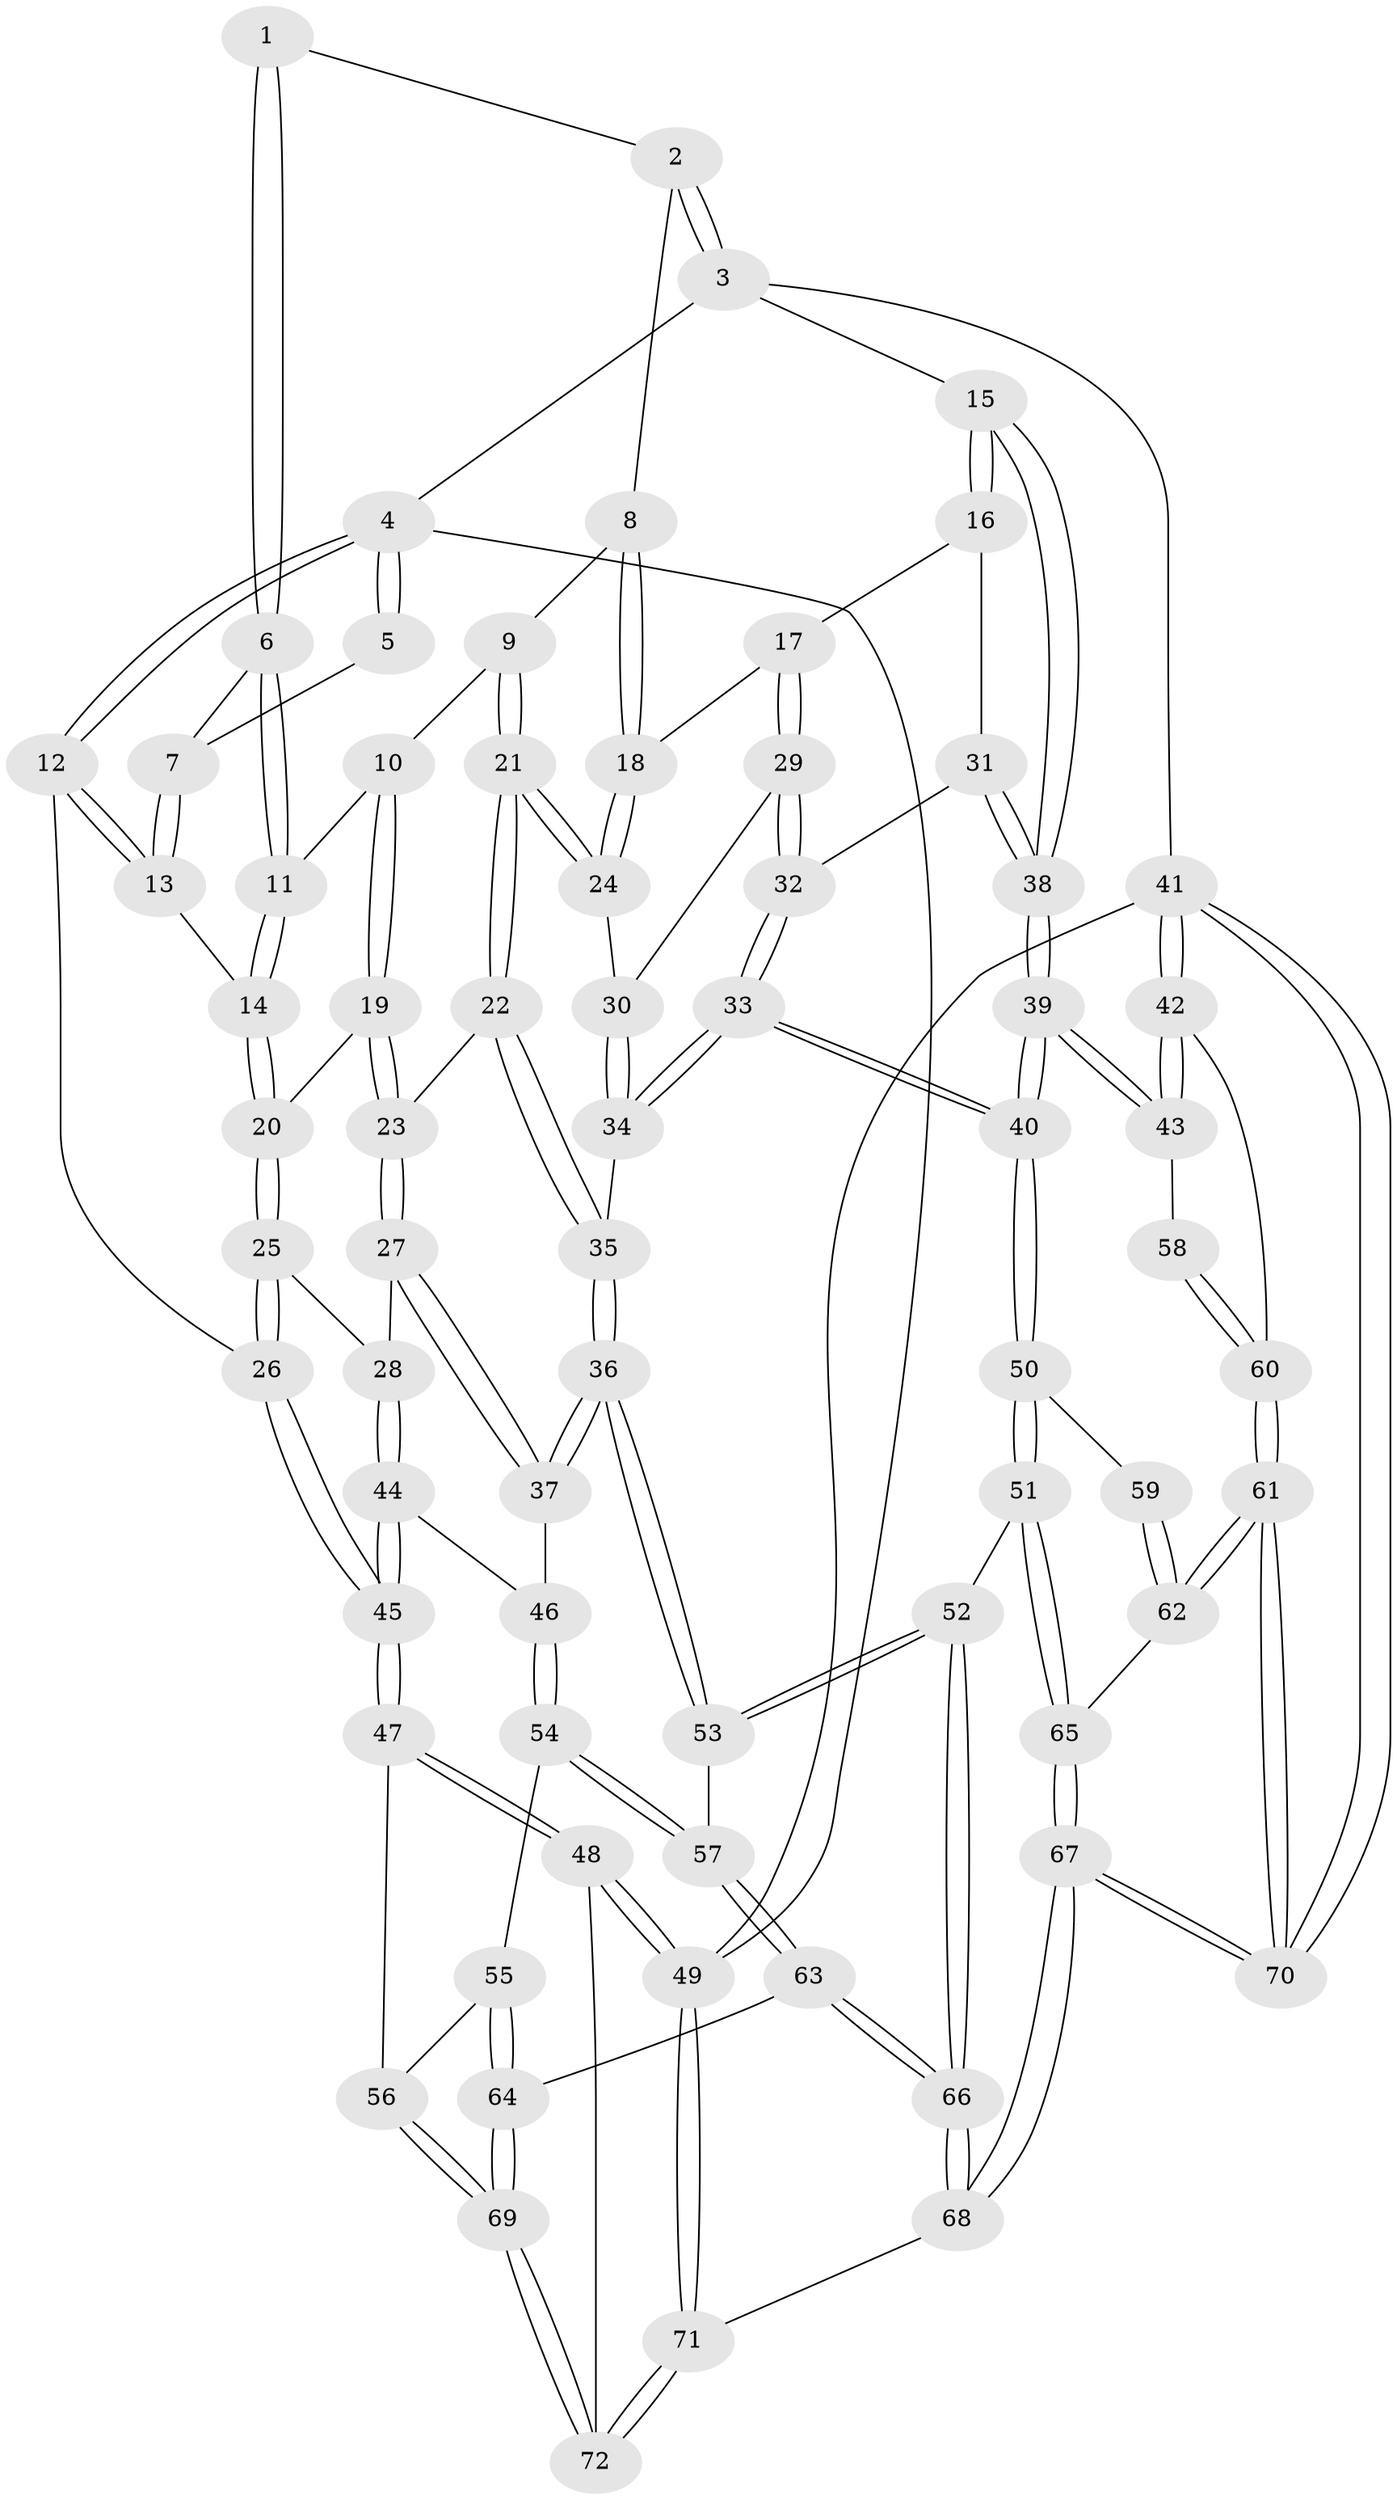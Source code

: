 // Generated by graph-tools (version 1.1) at 2025/27/03/09/25 03:27:03]
// undirected, 72 vertices, 177 edges
graph export_dot {
graph [start="1"]
  node [color=gray90,style=filled];
  1 [pos="+0.46812556676390993+0"];
  2 [pos="+0.5570343859983591+0"];
  3 [pos="+1+0"];
  4 [pos="+0+0"];
  5 [pos="+0.22291423801454652+0"];
  6 [pos="+0.3972969956222909+0.07302829588945049"];
  7 [pos="+0.22091563251043084+0"];
  8 [pos="+0.5558614916448162+0.09480521667831546"];
  9 [pos="+0.4815254065832594+0.14162188890554153"];
  10 [pos="+0.465064864901669+0.1393489157124135"];
  11 [pos="+0.3998539972718086+0.10414517380042722"];
  12 [pos="+0+0.25281241910357033"];
  13 [pos="+0.21788724245088248+0"];
  14 [pos="+0.24985496204699603+0.14462662212921032"];
  15 [pos="+1+0"];
  16 [pos="+0.8869129513564714+0.10014828422367791"];
  17 [pos="+0.7038100542517193+0.20437181504847898"];
  18 [pos="+0.6265933833167038+0.15456729111363177"];
  19 [pos="+0.35242829645541174+0.21980948344179943"];
  20 [pos="+0.24685585855423273+0.16029919988569585"];
  21 [pos="+0.47377229112888214+0.29489423223383415"];
  22 [pos="+0.4470312299708521+0.32657563464065764"];
  23 [pos="+0.41967609390361865+0.32536913777037585"];
  24 [pos="+0.4780360904373971+0.29394984833245935"];
  25 [pos="+0.15125730387459724+0.2760226256818514"];
  26 [pos="+0+0.2532971729928706"];
  27 [pos="+0.30565009098839935+0.3869883579491992"];
  28 [pos="+0.229182868122735+0.3829636791106114"];
  29 [pos="+0.697010814180504+0.2304655419652613"];
  30 [pos="+0.6394062615383902+0.2816623536792131"];
  31 [pos="+0.8268829119194692+0.3835057968126656"];
  32 [pos="+0.7577209087563037+0.366837662625619"];
  33 [pos="+0.649513329153331+0.5101564783628503"];
  34 [pos="+0.5847106107328255+0.47650356984772635"];
  35 [pos="+0.5404673626999666+0.4734319840315405"];
  36 [pos="+0.44169533766713054+0.5533678406322343"];
  37 [pos="+0.37752388222095234+0.5042570086030164"];
  38 [pos="+1+0.5430944969015294"];
  39 [pos="+1+0.5588339364151192"];
  40 [pos="+0.6692194520073883+0.5382826606392276"];
  41 [pos="+1+1"];
  42 [pos="+1+0.5917916789070374"];
  43 [pos="+1+0.5809024964166276"];
  44 [pos="+0.18826508874086476+0.5108834900503535"];
  45 [pos="+0+0.5363779727559085"];
  46 [pos="+0.21236349383163688+0.5575570458640269"];
  47 [pos="+0+0.7294255571977577"];
  48 [pos="+0+0.7338959894807239"];
  49 [pos="+0+1"];
  50 [pos="+0.6500299317384753+0.692187146053333"];
  51 [pos="+0.6240263141790195+0.7263868298307572"];
  52 [pos="+0.6194239802862045+0.7276724756198774"];
  53 [pos="+0.4102729137920005+0.66673929505108"];
  54 [pos="+0.2276623505236894+0.6203292822610207"];
  55 [pos="+0.1731024781590215+0.6780014706962666"];
  56 [pos="+0.028784800561220913+0.7364092777473883"];
  57 [pos="+0.3917812300267698+0.6803178642040906"];
  58 [pos="+0.7687912263272462+0.7016549115903498"];
  59 [pos="+0.7551941686582503+0.7041101226313123"];
  60 [pos="+0.8509305150329542+0.8257119006199884"];
  61 [pos="+0.8394696298990966+0.8420766703090143"];
  62 [pos="+0.7917871966147358+0.8259226999008513"];
  63 [pos="+0.38122052734411027+0.7302436616914938"];
  64 [pos="+0.28066139376638066+0.8634539965927034"];
  65 [pos="+0.6894598598820552+0.8221763701705782"];
  66 [pos="+0.5125719915922411+0.8937236580158859"];
  67 [pos="+0.6542466487983116+1"];
  68 [pos="+0.5013640025073594+1"];
  69 [pos="+0.2611081956415985+0.9209896073327672"];
  70 [pos="+0.887621637905601+1"];
  71 [pos="+0.2967227609280285+1"];
  72 [pos="+0.2695124338167961+1"];
  1 -- 2;
  1 -- 6;
  1 -- 6;
  2 -- 3;
  2 -- 3;
  2 -- 8;
  3 -- 4;
  3 -- 15;
  3 -- 41;
  4 -- 5;
  4 -- 5;
  4 -- 12;
  4 -- 12;
  4 -- 49;
  5 -- 7;
  6 -- 7;
  6 -- 11;
  6 -- 11;
  7 -- 13;
  7 -- 13;
  8 -- 9;
  8 -- 18;
  8 -- 18;
  9 -- 10;
  9 -- 21;
  9 -- 21;
  10 -- 11;
  10 -- 19;
  10 -- 19;
  11 -- 14;
  11 -- 14;
  12 -- 13;
  12 -- 13;
  12 -- 26;
  13 -- 14;
  14 -- 20;
  14 -- 20;
  15 -- 16;
  15 -- 16;
  15 -- 38;
  15 -- 38;
  16 -- 17;
  16 -- 31;
  17 -- 18;
  17 -- 29;
  17 -- 29;
  18 -- 24;
  18 -- 24;
  19 -- 20;
  19 -- 23;
  19 -- 23;
  20 -- 25;
  20 -- 25;
  21 -- 22;
  21 -- 22;
  21 -- 24;
  21 -- 24;
  22 -- 23;
  22 -- 35;
  22 -- 35;
  23 -- 27;
  23 -- 27;
  24 -- 30;
  25 -- 26;
  25 -- 26;
  25 -- 28;
  26 -- 45;
  26 -- 45;
  27 -- 28;
  27 -- 37;
  27 -- 37;
  28 -- 44;
  28 -- 44;
  29 -- 30;
  29 -- 32;
  29 -- 32;
  30 -- 34;
  30 -- 34;
  31 -- 32;
  31 -- 38;
  31 -- 38;
  32 -- 33;
  32 -- 33;
  33 -- 34;
  33 -- 34;
  33 -- 40;
  33 -- 40;
  34 -- 35;
  35 -- 36;
  35 -- 36;
  36 -- 37;
  36 -- 37;
  36 -- 53;
  36 -- 53;
  37 -- 46;
  38 -- 39;
  38 -- 39;
  39 -- 40;
  39 -- 40;
  39 -- 43;
  39 -- 43;
  40 -- 50;
  40 -- 50;
  41 -- 42;
  41 -- 42;
  41 -- 70;
  41 -- 70;
  41 -- 49;
  42 -- 43;
  42 -- 43;
  42 -- 60;
  43 -- 58;
  44 -- 45;
  44 -- 45;
  44 -- 46;
  45 -- 47;
  45 -- 47;
  46 -- 54;
  46 -- 54;
  47 -- 48;
  47 -- 48;
  47 -- 56;
  48 -- 49;
  48 -- 49;
  48 -- 72;
  49 -- 71;
  49 -- 71;
  50 -- 51;
  50 -- 51;
  50 -- 59;
  51 -- 52;
  51 -- 65;
  51 -- 65;
  52 -- 53;
  52 -- 53;
  52 -- 66;
  52 -- 66;
  53 -- 57;
  54 -- 55;
  54 -- 57;
  54 -- 57;
  55 -- 56;
  55 -- 64;
  55 -- 64;
  56 -- 69;
  56 -- 69;
  57 -- 63;
  57 -- 63;
  58 -- 60;
  58 -- 60;
  59 -- 62;
  59 -- 62;
  60 -- 61;
  60 -- 61;
  61 -- 62;
  61 -- 62;
  61 -- 70;
  61 -- 70;
  62 -- 65;
  63 -- 64;
  63 -- 66;
  63 -- 66;
  64 -- 69;
  64 -- 69;
  65 -- 67;
  65 -- 67;
  66 -- 68;
  66 -- 68;
  67 -- 68;
  67 -- 68;
  67 -- 70;
  67 -- 70;
  68 -- 71;
  69 -- 72;
  69 -- 72;
  71 -- 72;
  71 -- 72;
}
